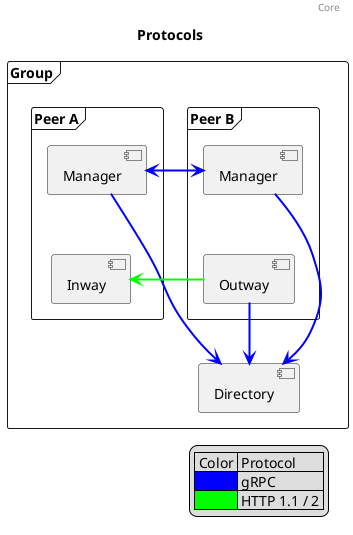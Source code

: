 @startuml

header: Core
title Protocols

legend right
    | Color | Protocol |
    |<#0000FF>| gRPC |
    |<#00FF00>| HTTP 1.1 / 2 |
end legend

frame "Group" {
  frame "Peer B" {
    component Outway as outway
    component "Manager" as managerPeerB
  }
  frame "Peer A" {
     Component Inway as inway
     component "Manager" as managerPeerA
  }
  component Directory as directory
}

managerPeerB <-[bold,#0000FF]l-> managerPeerA
managerPeerA -[bold,#0000FF]d-> directory
managerPeerB -[bold,#0000FF]d-> directory
outway -[bold,#0000FF]d-> directory
outway -[bold,#00FF00]l-> inway
outway -[hidden]u-> managerPeerB
inway -[hidden]u-> managerPeerA

skinparam boxPadding 50

@enduml
